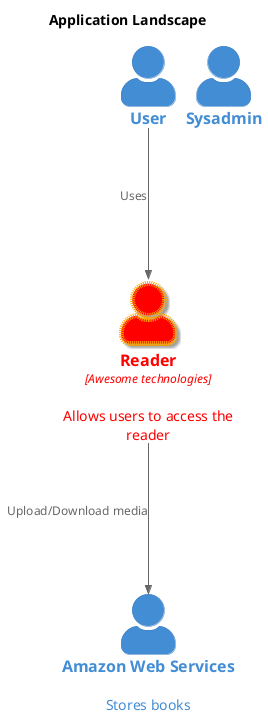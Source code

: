 @startuml
set separator none
skinparam linetype ortho
skinparam nodesep 10
skinparam ranksep 150
top to bottom direction
title Application Landscape
!include <C4/C4>
!include <C4/C4_Context>
!include <C4/C4_Container>
AddElementTag("HighlightedElement", $bgColor="red", $fontColor="black", $borderColor="orange", $shadowing="true", $shape="RoundedBox", $sprite="", $techn="Awesome technologies", $legendText="Awesome element", $legendSprite="", $borderStyle="DOTTED", $borderThickness="5")
AddRelTag("HighlightedRelation", $textColor="red", $lineColor="red", $lineStyle="DOTTED", $sprite="", $techn="", $legendText="Awesome relation", $legendSprite="", $lineThickness="2")
Container($alias="Person_user", $label="User", $techn="", $descr="", $sprite="", $tags="", $link="", $baseShape="")
Container($alias="Person_sysadmin", $label="Sysadmin", $techn="", $descr="", $sprite="", $tags="", $link="", $baseShape="")
Container($alias="SoftwareSystem_reader_ss", $label="Reader", $techn="", $descr="Allows users to access the reader", $sprite="", $tags="HighlightedElement", $link="", $baseShape="")
Container($alias="SoftwareSystem_aws_ss", $label="Amazon Web Services", $techn="", $descr="Stores books", $sprite="", $tags="", $link="", $baseShape="")
Rel($from="Person_user", $to="SoftwareSystem_reader_ss", $label="", $techn="", $descr="Uses", $sprite="", $tags="", $link="")
Rel($from="SoftwareSystem_reader_ss", $to="SoftwareSystem_aws_ss", $label="", $techn="", $descr="Upload/Download media", $sprite="", $tags="", $link="")
hide stereotypes
@enduml
